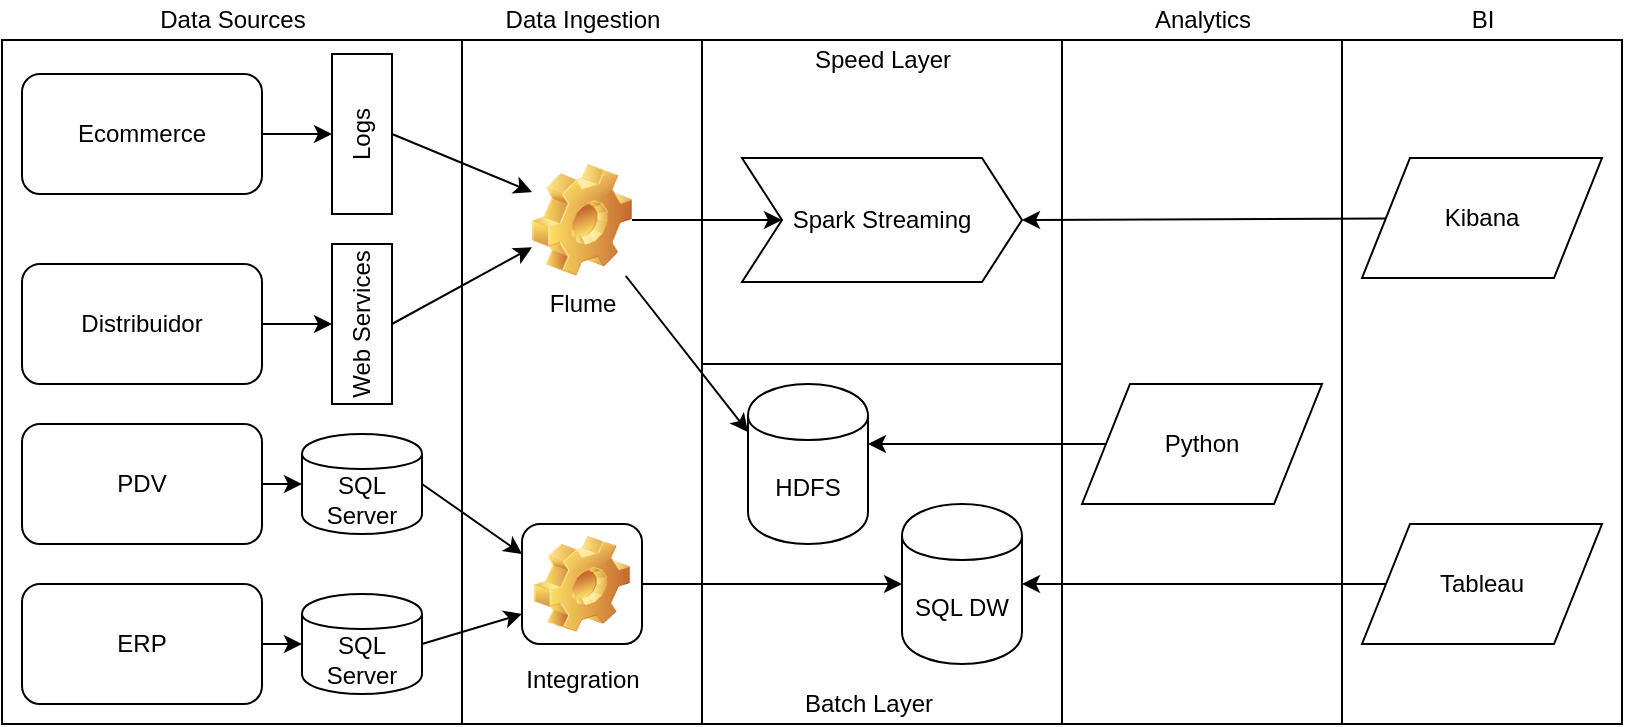 <mxfile version="12.1.0" type="google" pages="1"><diagram id="Zu5RDbPhNm2nXGjGPx3Y" name="Page-1"><mxGraphModel dx="904" dy="852" grid="1" gridSize="10" guides="1" tooltips="1" connect="1" arrows="1" fold="1" page="1" pageScale="1" pageWidth="827" pageHeight="1169" math="0" shadow="0"><root><mxCell id="0"/><mxCell id="1" parent="0"/><mxCell id="MOwfCcDZfBpqHBq3n06j-56" value="" style="rounded=0;whiteSpace=wrap;html=1;" vertex="1" parent="1"><mxGeometry x="680" y="108" width="140" height="342" as="geometry"/></mxCell><mxCell id="MOwfCcDZfBpqHBq3n06j-54" value="" style="rounded=0;whiteSpace=wrap;html=1;" vertex="1" parent="1"><mxGeometry x="540" y="108" width="140" height="342" as="geometry"/></mxCell><mxCell id="MOwfCcDZfBpqHBq3n06j-52" value="" style="rounded=0;whiteSpace=wrap;html=1;" vertex="1" parent="1"><mxGeometry x="360" y="108" width="180" height="162" as="geometry"/></mxCell><mxCell id="MOwfCcDZfBpqHBq3n06j-49" value="" style="rounded=0;whiteSpace=wrap;html=1;" vertex="1" parent="1"><mxGeometry x="360" y="270" width="180" height="180" as="geometry"/></mxCell><mxCell id="MOwfCcDZfBpqHBq3n06j-48" value="" style="rounded=0;whiteSpace=wrap;html=1;" vertex="1" parent="1"><mxGeometry x="240" y="108" width="120" height="342" as="geometry"/></mxCell><mxCell id="MOwfCcDZfBpqHBq3n06j-44" value="" style="rounded=0;whiteSpace=wrap;html=1;" vertex="1" parent="1"><mxGeometry x="10" y="108" width="230" height="342" as="geometry"/></mxCell><mxCell id="MOwfCcDZfBpqHBq3n06j-1" value="Integration" style="icon;html=1;image=img/clipart/Gear_128x128.png" vertex="1" parent="1"><mxGeometry x="270" y="350" width="60" height="60" as="geometry"/></mxCell><mxCell id="MOwfCcDZfBpqHBq3n06j-3" value="Ecommerce" style="rounded=1;whiteSpace=wrap;html=1;" vertex="1" parent="1"><mxGeometry x="20" y="125" width="120" height="60" as="geometry"/></mxCell><mxCell id="MOwfCcDZfBpqHBq3n06j-6" value="Distribuidor" style="rounded=1;whiteSpace=wrap;html=1;" vertex="1" parent="1"><mxGeometry x="20" y="220" width="120" height="60" as="geometry"/></mxCell><mxCell id="MOwfCcDZfBpqHBq3n06j-7" value="PDV" style="rounded=1;whiteSpace=wrap;html=1;" vertex="1" parent="1"><mxGeometry x="20" y="300" width="120" height="60" as="geometry"/></mxCell><mxCell id="MOwfCcDZfBpqHBq3n06j-8" value="ERP" style="rounded=1;whiteSpace=wrap;html=1;" vertex="1" parent="1"><mxGeometry x="20" y="380" width="120" height="60" as="geometry"/></mxCell><mxCell id="MOwfCcDZfBpqHBq3n06j-9" value="SQL Server" style="shape=cylinder;whiteSpace=wrap;html=1;boundedLbl=1;backgroundOutline=1;" vertex="1" parent="1"><mxGeometry x="160" y="385" width="60" height="50" as="geometry"/></mxCell><mxCell id="MOwfCcDZfBpqHBq3n06j-10" value="SQL Server" style="shape=cylinder;whiteSpace=wrap;html=1;boundedLbl=1;backgroundOutline=1;" vertex="1" parent="1"><mxGeometry x="160" y="305" width="60" height="50" as="geometry"/></mxCell><mxCell id="MOwfCcDZfBpqHBq3n06j-11" value="Web Services" style="rounded=0;whiteSpace=wrap;html=1;rotation=-90;" vertex="1" parent="1"><mxGeometry x="150" y="235" width="80" height="30" as="geometry"/></mxCell><mxCell id="MOwfCcDZfBpqHBq3n06j-12" value="Logs" style="rounded=0;whiteSpace=wrap;html=1;rotation=-90;" vertex="1" parent="1"><mxGeometry x="150" y="140" width="80" height="30" as="geometry"/></mxCell><mxCell id="MOwfCcDZfBpqHBq3n06j-13" value="" style="endArrow=classic;html=1;exitX=1;exitY=0.5;exitDx=0;exitDy=0;entryX=0;entryY=0.25;entryDx=0;entryDy=0;" edge="1" parent="1" source="MOwfCcDZfBpqHBq3n06j-10" target="MOwfCcDZfBpqHBq3n06j-1"><mxGeometry width="50" height="50" relative="1" as="geometry"><mxPoint x="300" y="480" as="sourcePoint"/><mxPoint x="350" y="430" as="targetPoint"/></mxGeometry></mxCell><mxCell id="MOwfCcDZfBpqHBq3n06j-14" value="" style="endArrow=classic;html=1;entryX=0;entryY=0.75;entryDx=0;entryDy=0;exitX=1;exitY=0.5;exitDx=0;exitDy=0;" edge="1" parent="1" source="MOwfCcDZfBpqHBq3n06j-9" target="MOwfCcDZfBpqHBq3n06j-1"><mxGeometry width="50" height="50" relative="1" as="geometry"><mxPoint x="160" y="540" as="sourcePoint"/><mxPoint x="210" y="490" as="targetPoint"/></mxGeometry></mxCell><mxCell id="MOwfCcDZfBpqHBq3n06j-15" value="SQL DW" style="shape=cylinder;whiteSpace=wrap;html=1;boundedLbl=1;backgroundOutline=1;" vertex="1" parent="1"><mxGeometry x="460" y="340" width="60" height="80" as="geometry"/></mxCell><mxCell id="MOwfCcDZfBpqHBq3n06j-16" value="" style="endArrow=classic;html=1;exitX=1;exitY=0.5;exitDx=0;exitDy=0;" edge="1" parent="1" source="MOwfCcDZfBpqHBq3n06j-1" target="MOwfCcDZfBpqHBq3n06j-15"><mxGeometry width="50" height="50" relative="1" as="geometry"><mxPoint x="340" y="540" as="sourcePoint"/><mxPoint x="390" y="490" as="targetPoint"/></mxGeometry></mxCell><mxCell id="MOwfCcDZfBpqHBq3n06j-17" value="" style="endArrow=classic;html=1;exitX=1;exitY=0.5;exitDx=0;exitDy=0;entryX=0.5;entryY=0;entryDx=0;entryDy=0;" edge="1" parent="1" source="MOwfCcDZfBpqHBq3n06j-3" target="MOwfCcDZfBpqHBq3n06j-12"><mxGeometry width="50" height="50" relative="1" as="geometry"><mxPoint x="290" y="220" as="sourcePoint"/><mxPoint x="340" y="170" as="targetPoint"/></mxGeometry></mxCell><mxCell id="MOwfCcDZfBpqHBq3n06j-18" value="" style="endArrow=classic;html=1;exitX=1;exitY=0.5;exitDx=0;exitDy=0;entryX=0.5;entryY=0;entryDx=0;entryDy=0;" edge="1" parent="1" source="MOwfCcDZfBpqHBq3n06j-6" target="MOwfCcDZfBpqHBq3n06j-11"><mxGeometry width="50" height="50" relative="1" as="geometry"><mxPoint x="150" y="165" as="sourcePoint"/><mxPoint x="185" y="165" as="targetPoint"/></mxGeometry></mxCell><mxCell id="MOwfCcDZfBpqHBq3n06j-19" value="" style="endArrow=classic;html=1;exitX=1;exitY=0.5;exitDx=0;exitDy=0;" edge="1" parent="1" source="MOwfCcDZfBpqHBq3n06j-7" target="MOwfCcDZfBpqHBq3n06j-10"><mxGeometry width="50" height="50" relative="1" as="geometry"><mxPoint x="150" y="260" as="sourcePoint"/><mxPoint x="185" y="260" as="targetPoint"/></mxGeometry></mxCell><mxCell id="MOwfCcDZfBpqHBq3n06j-20" value="" style="endArrow=classic;html=1;exitX=1;exitY=0.5;exitDx=0;exitDy=0;entryX=0;entryY=0.5;entryDx=0;entryDy=0;" edge="1" parent="1" source="MOwfCcDZfBpqHBq3n06j-8" target="MOwfCcDZfBpqHBq3n06j-9"><mxGeometry width="50" height="50" relative="1" as="geometry"><mxPoint x="150" y="340" as="sourcePoint"/><mxPoint x="170" y="340" as="targetPoint"/></mxGeometry></mxCell><mxCell id="MOwfCcDZfBpqHBq3n06j-24" value="Flume" style="shape=image;html=1;verticalLabelPosition=bottom;labelBackgroundColor=#ffffff;verticalAlign=top;imageAspect=0;image=img/clipart/Gear_128x128.png" vertex="1" parent="1"><mxGeometry x="275" y="170" width="50" height="56" as="geometry"/></mxCell><mxCell id="MOwfCcDZfBpqHBq3n06j-25" value="" style="endArrow=classic;html=1;exitX=0.5;exitY=1;exitDx=0;exitDy=0;entryX=0;entryY=0.25;entryDx=0;entryDy=0;" edge="1" parent="1" source="MOwfCcDZfBpqHBq3n06j-12" target="MOwfCcDZfBpqHBq3n06j-24"><mxGeometry width="50" height="50" relative="1" as="geometry"><mxPoint x="200" y="530" as="sourcePoint"/><mxPoint x="250" y="480" as="targetPoint"/></mxGeometry></mxCell><mxCell id="MOwfCcDZfBpqHBq3n06j-28" value="" style="endArrow=classic;html=1;exitX=0.5;exitY=1;exitDx=0;exitDy=0;" edge="1" parent="1" source="MOwfCcDZfBpqHBq3n06j-11" target="MOwfCcDZfBpqHBq3n06j-24"><mxGeometry width="50" height="50" relative="1" as="geometry"><mxPoint x="460" y="270" as="sourcePoint"/><mxPoint x="510" y="220" as="targetPoint"/></mxGeometry></mxCell><mxCell id="MOwfCcDZfBpqHBq3n06j-29" value="HDFS" style="shape=cylinder;whiteSpace=wrap;html=1;boundedLbl=1;backgroundOutline=1;" vertex="1" parent="1"><mxGeometry x="383" y="280" width="60" height="80" as="geometry"/></mxCell><mxCell id="MOwfCcDZfBpqHBq3n06j-31" value="" style="endArrow=classic;html=1;entryX=0;entryY=0.3;entryDx=0;entryDy=0;" edge="1" parent="1" source="MOwfCcDZfBpqHBq3n06j-24" target="MOwfCcDZfBpqHBq3n06j-29"><mxGeometry width="50" height="50" relative="1" as="geometry"><mxPoint x="340" y="370" as="sourcePoint"/><mxPoint x="410" y="415.5" as="targetPoint"/></mxGeometry></mxCell><mxCell id="MOwfCcDZfBpqHBq3n06j-32" value="" style="endArrow=classic;html=1;exitX=1;exitY=0.5;exitDx=0;exitDy=0;entryX=0;entryY=0.5;entryDx=0;entryDy=0;" edge="1" parent="1" source="MOwfCcDZfBpqHBq3n06j-24" target="MOwfCcDZfBpqHBq3n06j-50"><mxGeometry width="50" height="50" relative="1" as="geometry"><mxPoint x="340" y="370" as="sourcePoint"/><mxPoint x="409.724" y="198.628" as="targetPoint"/></mxGeometry></mxCell><mxCell id="MOwfCcDZfBpqHBq3n06j-35" value="Python" style="shape=parallelogram;perimeter=parallelogramPerimeter;whiteSpace=wrap;html=1;" vertex="1" parent="1"><mxGeometry x="550" y="280" width="120" height="60" as="geometry"/></mxCell><mxCell id="MOwfCcDZfBpqHBq3n06j-36" value="" style="endArrow=classic;html=1;exitX=0;exitY=0.5;exitDx=0;exitDy=0;" edge="1" parent="1" source="MOwfCcDZfBpqHBq3n06j-35"><mxGeometry width="50" height="50" relative="1" as="geometry"><mxPoint x="335" y="233.885" as="sourcePoint"/><mxPoint x="443" y="310" as="targetPoint"/></mxGeometry></mxCell><mxCell id="MOwfCcDZfBpqHBq3n06j-37" value="Tableau" style="shape=parallelogram;perimeter=parallelogramPerimeter;whiteSpace=wrap;html=1;" vertex="1" parent="1"><mxGeometry x="690" y="350" width="120" height="60" as="geometry"/></mxCell><mxCell id="MOwfCcDZfBpqHBq3n06j-40" value="" style="endArrow=classic;html=1;exitX=0;exitY=0.5;exitDx=0;exitDy=0;entryX=1;entryY=0.5;entryDx=0;entryDy=0;" edge="1" parent="1" source="MOwfCcDZfBpqHBq3n06j-37" target="MOwfCcDZfBpqHBq3n06j-15"><mxGeometry width="50" height="50" relative="1" as="geometry"><mxPoint x="592" y="310" as="sourcePoint"/><mxPoint x="453" y="309" as="targetPoint"/></mxGeometry></mxCell><mxCell id="MOwfCcDZfBpqHBq3n06j-41" value="Kibana" style="shape=parallelogram;perimeter=parallelogramPerimeter;whiteSpace=wrap;html=1;" vertex="1" parent="1"><mxGeometry x="690" y="167" width="120" height="60" as="geometry"/></mxCell><mxCell id="MOwfCcDZfBpqHBq3n06j-45" value="Data Sources" style="text;html=1;strokeColor=none;fillColor=none;align=center;verticalAlign=middle;whiteSpace=wrap;rounded=0;" vertex="1" parent="1"><mxGeometry x="82.5" y="88" width="85" height="20" as="geometry"/></mxCell><mxCell id="MOwfCcDZfBpqHBq3n06j-47" value="Data Ingestion" style="text;html=1;strokeColor=none;fillColor=none;align=center;verticalAlign=middle;whiteSpace=wrap;rounded=0;" vertex="1" parent="1"><mxGeometry x="257.5" y="88" width="85" height="20" as="geometry"/></mxCell><mxCell id="MOwfCcDZfBpqHBq3n06j-50" value="Spark Streaming" style="shape=step;perimeter=stepPerimeter;whiteSpace=wrap;html=1;fixedSize=1;" vertex="1" parent="1"><mxGeometry x="380" y="167" width="140" height="62" as="geometry"/></mxCell><mxCell id="MOwfCcDZfBpqHBq3n06j-51" value="Batch Layer" style="text;html=1;strokeColor=none;fillColor=none;align=center;verticalAlign=middle;whiteSpace=wrap;rounded=0;" vertex="1" parent="1"><mxGeometry x="400.5" y="430" width="85" height="20" as="geometry"/></mxCell><mxCell id="MOwfCcDZfBpqHBq3n06j-53" value="Speed Layer" style="text;html=1;strokeColor=none;fillColor=none;align=center;verticalAlign=middle;whiteSpace=wrap;rounded=0;" vertex="1" parent="1"><mxGeometry x="407.5" y="108" width="85" height="20" as="geometry"/></mxCell><mxCell id="MOwfCcDZfBpqHBq3n06j-55" value="BI" style="text;html=1;strokeColor=none;fillColor=none;align=center;verticalAlign=middle;whiteSpace=wrap;rounded=0;" vertex="1" parent="1"><mxGeometry x="707.5" y="88" width="85" height="20" as="geometry"/></mxCell><mxCell id="MOwfCcDZfBpqHBq3n06j-57" value="Analytics" style="text;html=1;strokeColor=none;fillColor=none;align=center;verticalAlign=middle;whiteSpace=wrap;rounded=0;" vertex="1" parent="1"><mxGeometry x="567.5" y="88" width="85" height="20" as="geometry"/></mxCell><mxCell id="MOwfCcDZfBpqHBq3n06j-58" value="" style="endArrow=classic;html=1;entryX=1;entryY=0.5;entryDx=0;entryDy=0;" edge="1" parent="1" source="MOwfCcDZfBpqHBq3n06j-41" target="MOwfCcDZfBpqHBq3n06j-50"><mxGeometry width="50" height="50" relative="1" as="geometry"><mxPoint x="712" y="390.0" as="sourcePoint"/><mxPoint x="530.0" y="390.0" as="targetPoint"/></mxGeometry></mxCell></root></mxGraphModel></diagram></mxfile>